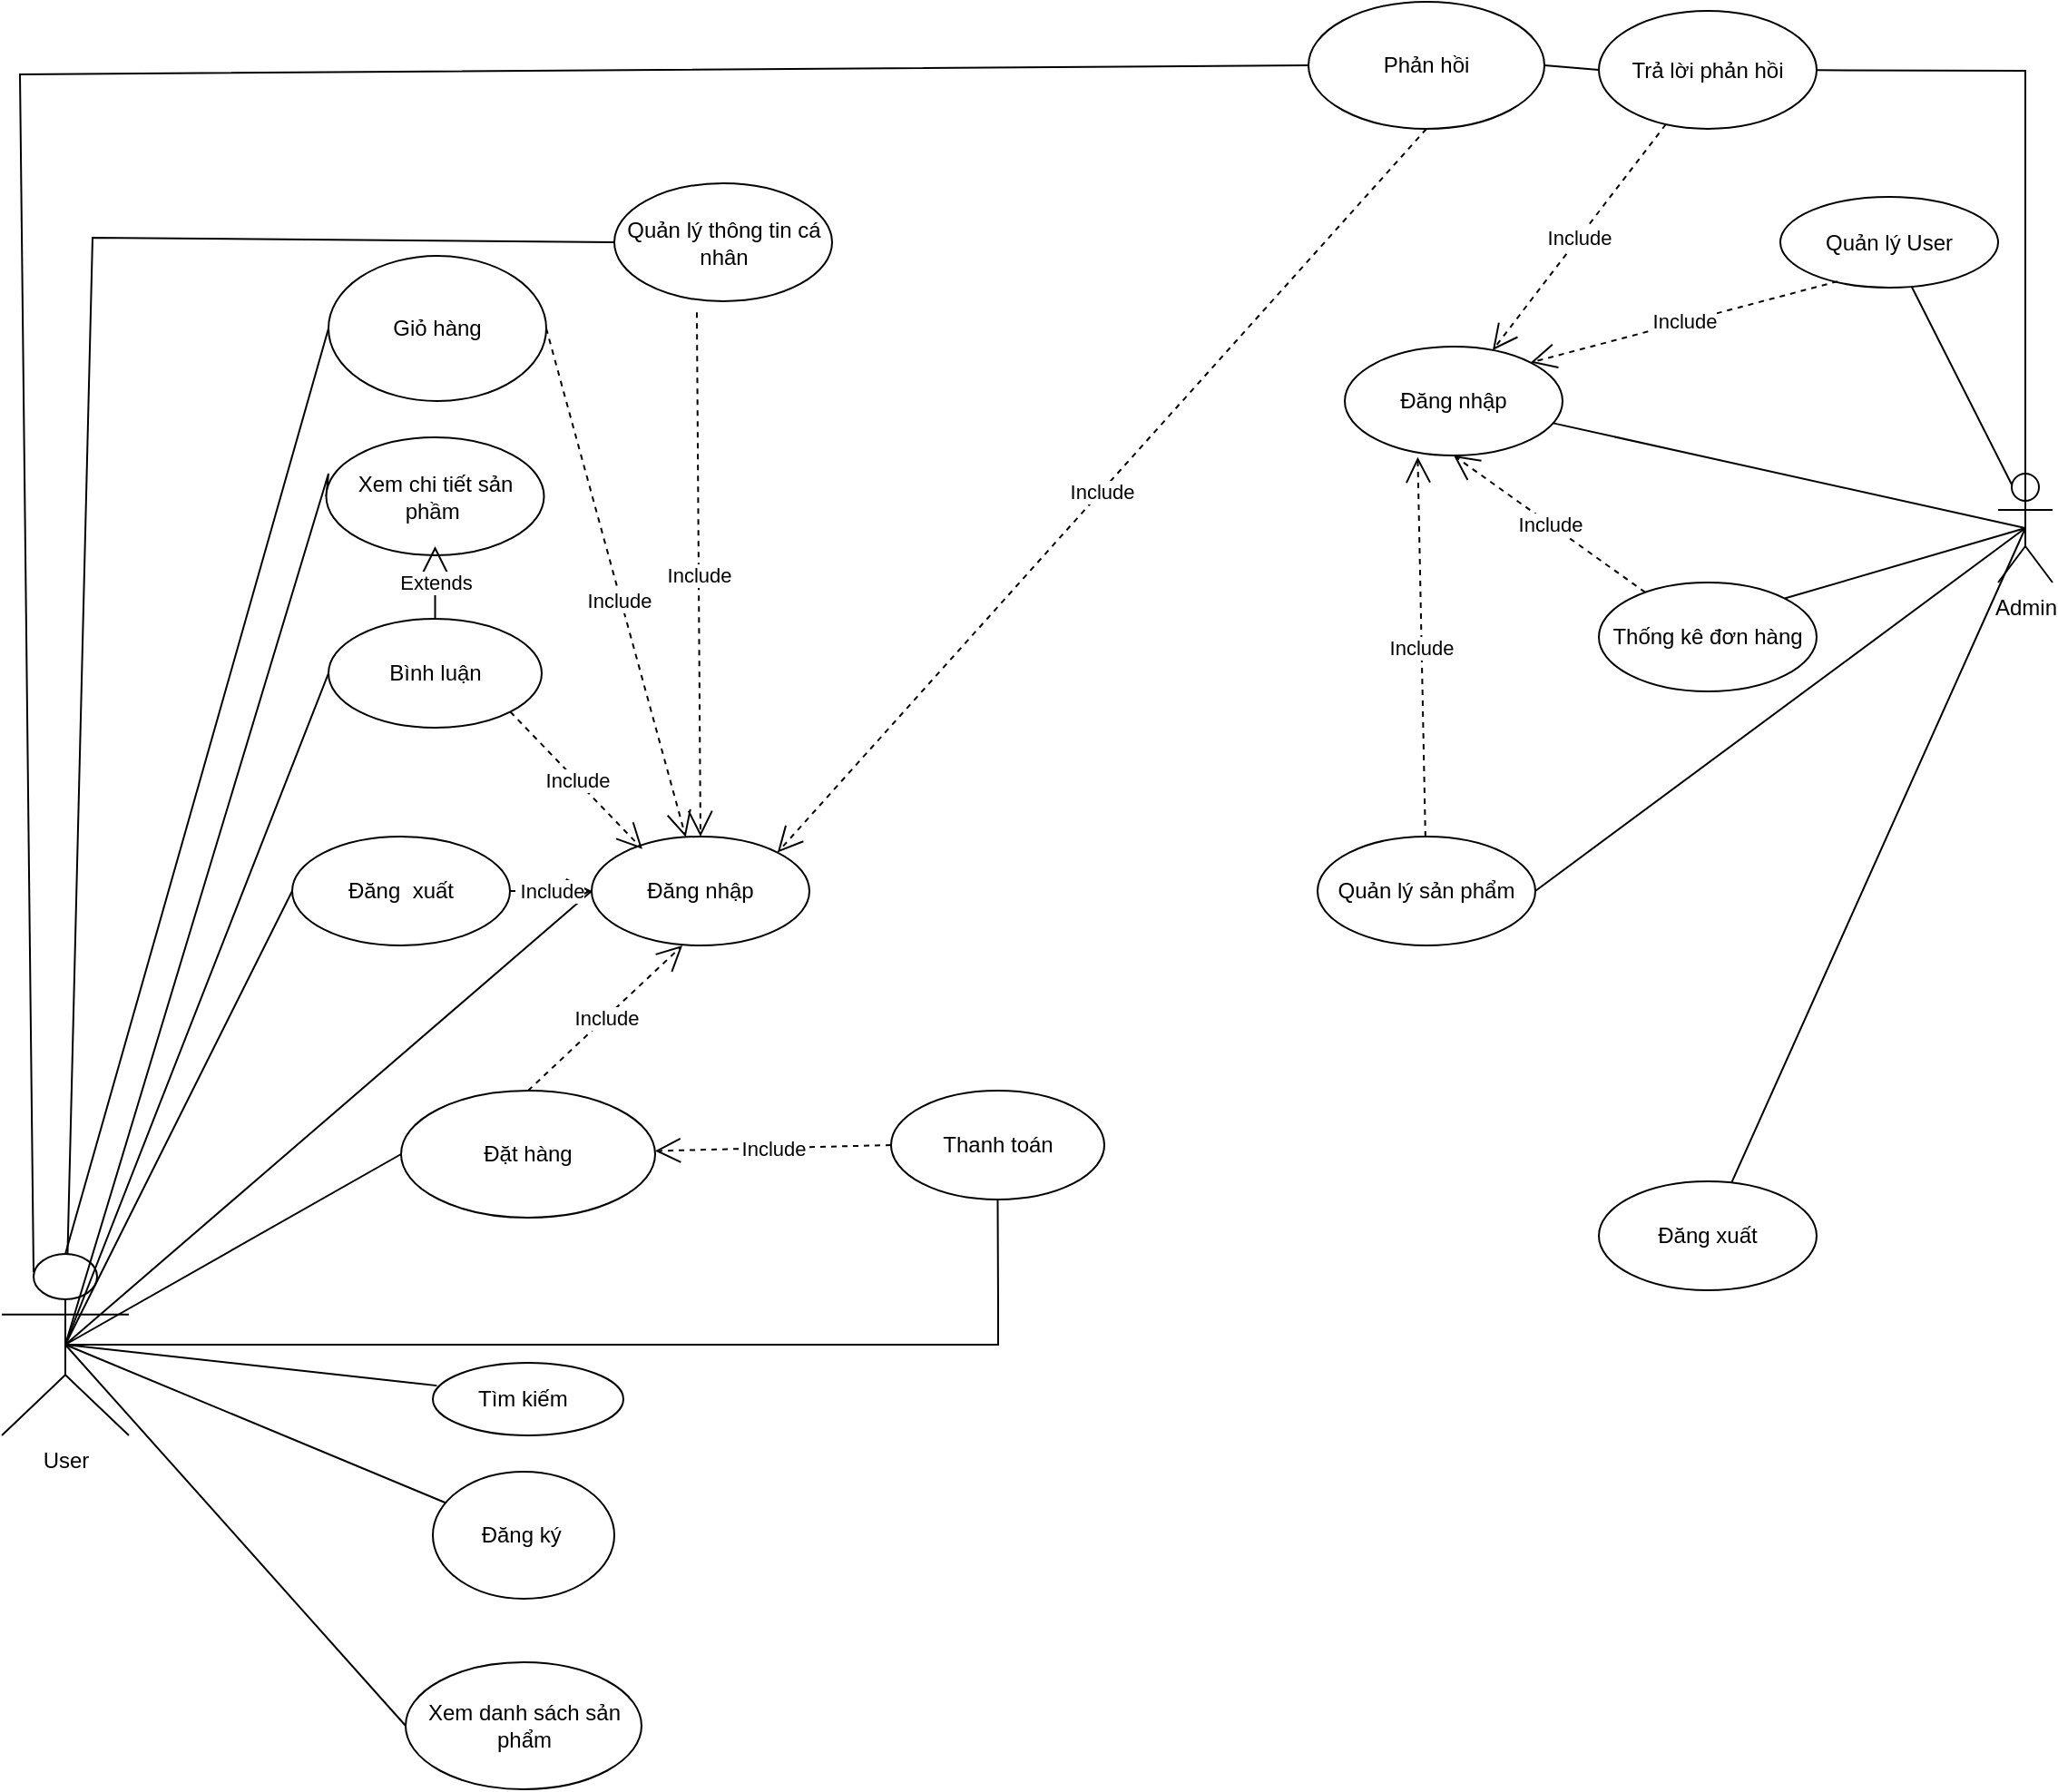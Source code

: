 <mxfile version="15.8.6" type="github">
  <diagram id="0uX6TOpIcJ3kqXLuszo9" name="Page-1">
    <mxGraphModel dx="2029" dy="1731" grid="1" gridSize="10" guides="1" tooltips="1" connect="1" arrows="1" fold="1" page="1" pageScale="1" pageWidth="827" pageHeight="1169" math="0" shadow="0">
      <root>
        <mxCell id="0" />
        <mxCell id="1" parent="0" />
        <mxCell id="vQk_TCHcEZasVmNUSxg1-12" value="User&lt;br&gt;" style="shape=umlActor;verticalLabelPosition=bottom;verticalAlign=top;html=1;outlineConnect=0;" parent="1" vertex="1">
          <mxGeometry x="-260" y="360" width="70" height="100" as="geometry" />
        </mxCell>
        <mxCell id="vQk_TCHcEZasVmNUSxg1-20" value="Admin" style="shape=umlActor;verticalLabelPosition=bottom;verticalAlign=top;html=1;outlineConnect=0;" parent="1" vertex="1">
          <mxGeometry x="840" y="-70" width="30" height="60" as="geometry" />
        </mxCell>
        <mxCell id="vQk_TCHcEZasVmNUSxg1-27" value="" style="endArrow=none;html=1;rounded=0;exitX=0.5;exitY=0.5;exitDx=0;exitDy=0;exitPerimeter=0;" parent="1" source="vQk_TCHcEZasVmNUSxg1-12" target="qNz97zHOUoqoEZT0imf--8" edge="1">
          <mxGeometry width="50" height="50" relative="1" as="geometry">
            <mxPoint x="360" y="520" as="sourcePoint" />
            <mxPoint x="180" y="329" as="targetPoint" />
          </mxGeometry>
        </mxCell>
        <mxCell id="vQk_TCHcEZasVmNUSxg1-28" value="" style="endArrow=none;html=1;rounded=0;exitX=0;exitY=0.5;exitDx=0;exitDy=0;entryX=0.5;entryY=0.5;entryDx=0;entryDy=0;entryPerimeter=0;" parent="1" source="qNz97zHOUoqoEZT0imf--36" target="vQk_TCHcEZasVmNUSxg1-12" edge="1">
          <mxGeometry width="50" height="50" relative="1" as="geometry">
            <mxPoint x="537.99" y="460.02" as="sourcePoint" />
            <mxPoint x="410" y="470" as="targetPoint" />
          </mxGeometry>
        </mxCell>
        <mxCell id="vQk_TCHcEZasVmNUSxg1-29" value="" style="endArrow=none;html=1;rounded=0;entryX=0.5;entryY=0.5;entryDx=0;entryDy=0;entryPerimeter=0;exitX=0;exitY=0.5;exitDx=0;exitDy=0;" parent="1" source="qNz97zHOUoqoEZT0imf--25" target="vQk_TCHcEZasVmNUSxg1-12" edge="1">
          <mxGeometry width="50" height="50" relative="1" as="geometry">
            <mxPoint x="610" y="390" as="sourcePoint" />
            <mxPoint x="507" y="344" as="targetPoint" />
          </mxGeometry>
        </mxCell>
        <mxCell id="vQk_TCHcEZasVmNUSxg1-30" value="" style="endArrow=none;html=1;rounded=0;entryX=0;entryY=0.5;entryDx=0;entryDy=0;exitX=0.5;exitY=0.5;exitDx=0;exitDy=0;exitPerimeter=0;" parent="1" source="vQk_TCHcEZasVmNUSxg1-12" target="qNz97zHOUoqoEZT0imf--6" edge="1">
          <mxGeometry width="50" height="50" relative="1" as="geometry">
            <mxPoint x="45" y="400" as="sourcePoint" />
            <mxPoint x="171.968" y="531.346" as="targetPoint" />
            <Array as="points">
              <mxPoint x="-80" y="-70" />
            </Array>
          </mxGeometry>
        </mxCell>
        <mxCell id="vQk_TCHcEZasVmNUSxg1-31" value="" style="endArrow=none;html=1;rounded=0;entryX=0.021;entryY=0.314;entryDx=0;entryDy=0;entryPerimeter=0;exitX=0.5;exitY=0.5;exitDx=0;exitDy=0;exitPerimeter=0;" parent="1" source="vQk_TCHcEZasVmNUSxg1-12" target="qNz97zHOUoqoEZT0imf--4" edge="1">
          <mxGeometry width="50" height="50" relative="1" as="geometry">
            <mxPoint x="360" y="520" as="sourcePoint" />
            <mxPoint x="154.645" y="455.858" as="targetPoint" />
          </mxGeometry>
        </mxCell>
        <mxCell id="vQk_TCHcEZasVmNUSxg1-32" value="" style="endArrow=none;html=1;rounded=0;entryX=0;entryY=0.5;entryDx=0;entryDy=0;exitX=0.5;exitY=0.5;exitDx=0;exitDy=0;exitPerimeter=0;" parent="1" source="vQk_TCHcEZasVmNUSxg1-12" target="qNz97zHOUoqoEZT0imf--7" edge="1">
          <mxGeometry width="50" height="50" relative="1" as="geometry">
            <mxPoint x="45" y="400" as="sourcePoint" />
            <mxPoint x="145" y="631" as="targetPoint" />
          </mxGeometry>
        </mxCell>
        <mxCell id="vQk_TCHcEZasVmNUSxg1-33" value="" style="endArrow=none;html=1;rounded=0;entryX=0;entryY=0.5;entryDx=0;entryDy=0;exitX=0.5;exitY=0.5;exitDx=0;exitDy=0;exitPerimeter=0;" parent="1" source="vQk_TCHcEZasVmNUSxg1-12" target="qNz97zHOUoqoEZT0imf--5" edge="1">
          <mxGeometry width="50" height="50" relative="1" as="geometry">
            <mxPoint x="360" y="520" as="sourcePoint" />
            <mxPoint x="149" y="401" as="targetPoint" />
          </mxGeometry>
        </mxCell>
        <mxCell id="qNz97zHOUoqoEZT0imf--4" value="Tìm kiếm&amp;nbsp;&amp;nbsp;" style="ellipse;whiteSpace=wrap;html=1;" parent="1" vertex="1">
          <mxGeometry x="-22.5" y="420" width="105" height="40" as="geometry" />
        </mxCell>
        <mxCell id="qNz97zHOUoqoEZT0imf--5" value="Đăng nhập" style="ellipse;whiteSpace=wrap;html=1;" parent="1" vertex="1">
          <mxGeometry x="65" y="130" width="120" height="60" as="geometry" />
        </mxCell>
        <mxCell id="qNz97zHOUoqoEZT0imf--6" value="Xem chi tiết sản phầm&amp;nbsp;" style="ellipse;whiteSpace=wrap;html=1;" parent="1" vertex="1">
          <mxGeometry x="-81.25" y="-90" width="120" height="65" as="geometry" />
        </mxCell>
        <mxCell id="qNz97zHOUoqoEZT0imf--7" value="Đặt hàng" style="ellipse;whiteSpace=wrap;html=1;" parent="1" vertex="1">
          <mxGeometry x="-40" y="270" width="140" height="70" as="geometry" />
        </mxCell>
        <mxCell id="qNz97zHOUoqoEZT0imf--8" value="Đăng ký&amp;nbsp;" style="ellipse;whiteSpace=wrap;html=1;" parent="1" vertex="1">
          <mxGeometry x="-22.5" y="480" width="100" height="70" as="geometry" />
        </mxCell>
        <mxCell id="qNz97zHOUoqoEZT0imf--10" value="Thanh toán" style="ellipse;whiteSpace=wrap;html=1;" parent="1" vertex="1">
          <mxGeometry x="230" y="270" width="117.5" height="60" as="geometry" />
        </mxCell>
        <mxCell id="qNz97zHOUoqoEZT0imf--11" value="Đăng&amp;nbsp; xuất" style="ellipse;whiteSpace=wrap;html=1;" parent="1" vertex="1">
          <mxGeometry x="-100" y="130" width="120" height="60" as="geometry" />
        </mxCell>
        <mxCell id="qNz97zHOUoqoEZT0imf--13" value="Include" style="endArrow=open;endSize=12;dashed=1;html=1;rounded=0;exitX=0;exitY=0.5;exitDx=0;exitDy=0;" parent="1" source="qNz97zHOUoqoEZT0imf--10" target="qNz97zHOUoqoEZT0imf--7" edge="1">
          <mxGeometry width="160" relative="1" as="geometry">
            <mxPoint x="330" y="490" as="sourcePoint" />
            <mxPoint x="211" y="590" as="targetPoint" />
          </mxGeometry>
        </mxCell>
        <mxCell id="qNz97zHOUoqoEZT0imf--19" value="" style="endArrow=none;html=1;rounded=0;entryX=0;entryY=0.5;entryDx=0;entryDy=0;exitX=0.5;exitY=0.5;exitDx=0;exitDy=0;exitPerimeter=0;" parent="1" source="vQk_TCHcEZasVmNUSxg1-12" target="qNz97zHOUoqoEZT0imf--11" edge="1">
          <mxGeometry width="50" height="50" relative="1" as="geometry">
            <mxPoint x="50" y="400" as="sourcePoint" />
            <mxPoint x="620" y="409.016" as="targetPoint" />
          </mxGeometry>
        </mxCell>
        <mxCell id="qNz97zHOUoqoEZT0imf--20" value="" style="endArrow=none;html=1;rounded=0;exitX=0.5;exitY=0.5;exitDx=0;exitDy=0;exitPerimeter=0;entryX=0.5;entryY=1;entryDx=0;entryDy=0;" parent="1" source="vQk_TCHcEZasVmNUSxg1-12" target="qNz97zHOUoqoEZT0imf--10" edge="1">
          <mxGeometry width="50" height="50" relative="1" as="geometry">
            <mxPoint x="518" y="561" as="sourcePoint" />
            <mxPoint x="630" y="419.016" as="targetPoint" />
            <Array as="points">
              <mxPoint x="289" y="410" />
              <mxPoint x="289" y="390" />
            </Array>
          </mxGeometry>
        </mxCell>
        <mxCell id="qNz97zHOUoqoEZT0imf--23" value="Include" style="endArrow=open;endSize=12;dashed=1;html=1;rounded=0;exitX=0.5;exitY=0;exitDx=0;exitDy=0;entryX=0.417;entryY=1;entryDx=0;entryDy=0;entryPerimeter=0;" parent="1" source="qNz97zHOUoqoEZT0imf--7" target="qNz97zHOUoqoEZT0imf--5" edge="1">
          <mxGeometry width="160" relative="1" as="geometry">
            <mxPoint x="190" y="260" as="sourcePoint" />
            <mxPoint x="350" y="260" as="targetPoint" />
          </mxGeometry>
        </mxCell>
        <mxCell id="qNz97zHOUoqoEZT0imf--25" value="Bình luận" style="ellipse;whiteSpace=wrap;html=1;" parent="1" vertex="1">
          <mxGeometry x="-80" y="10" width="117.5" height="60" as="geometry" />
        </mxCell>
        <mxCell id="qNz97zHOUoqoEZT0imf--26" value="Extends" style="endArrow=block;endSize=16;endFill=0;html=1;rounded=0;entryX=0.5;entryY=0.923;entryDx=0;entryDy=0;entryPerimeter=0;" parent="1" source="qNz97zHOUoqoEZT0imf--25" target="qNz97zHOUoqoEZT0imf--6" edge="1">
          <mxGeometry width="160" relative="1" as="geometry">
            <mxPoint x="160" y="270" as="sourcePoint" />
            <mxPoint x="320" y="270" as="targetPoint" />
          </mxGeometry>
        </mxCell>
        <mxCell id="qNz97zHOUoqoEZT0imf--27" value="Include" style="endArrow=open;endSize=12;dashed=1;html=1;rounded=0;entryX=0;entryY=0.5;entryDx=0;entryDy=0;exitX=1;exitY=0.5;exitDx=0;exitDy=0;" parent="1" source="qNz97zHOUoqoEZT0imf--11" target="qNz97zHOUoqoEZT0imf--5" edge="1">
          <mxGeometry width="160" relative="1" as="geometry">
            <mxPoint x="260.0" y="170" as="sourcePoint" />
            <mxPoint x="195.0" y="170" as="targetPoint" />
          </mxGeometry>
        </mxCell>
        <mxCell id="qNz97zHOUoqoEZT0imf--28" value="Include" style="endArrow=open;endSize=12;dashed=1;html=1;rounded=0;exitX=1;exitY=1;exitDx=0;exitDy=0;entryX=0.233;entryY=0.114;entryDx=0;entryDy=0;entryPerimeter=0;" parent="1" source="qNz97zHOUoqoEZT0imf--25" target="qNz97zHOUoqoEZT0imf--5" edge="1">
          <mxGeometry width="160" relative="1" as="geometry">
            <mxPoint x="260.0" y="170" as="sourcePoint" />
            <mxPoint x="195.0" y="170" as="targetPoint" />
          </mxGeometry>
        </mxCell>
        <mxCell id="qNz97zHOUoqoEZT0imf--29" value="Quản lý thông tin cá nhân" style="ellipse;whiteSpace=wrap;html=1;" parent="1" vertex="1">
          <mxGeometry x="77.5" y="-230" width="120" height="65" as="geometry" />
        </mxCell>
        <mxCell id="qNz97zHOUoqoEZT0imf--30" value="" style="endArrow=none;html=1;rounded=0;entryX=0;entryY=0.5;entryDx=0;entryDy=0;" parent="1" source="vQk_TCHcEZasVmNUSxg1-12" target="qNz97zHOUoqoEZT0imf--29" edge="1">
          <mxGeometry width="50" height="50" relative="1" as="geometry">
            <mxPoint x="-195" y="400" as="sourcePoint" />
            <mxPoint x="-70.0" y="-67.5" as="targetPoint" />
            <Array as="points">
              <mxPoint x="-210" y="-200" />
            </Array>
          </mxGeometry>
        </mxCell>
        <mxCell id="qNz97zHOUoqoEZT0imf--31" value="Include" style="endArrow=open;endSize=12;dashed=1;html=1;rounded=0;entryX=0.5;entryY=0;entryDx=0;entryDy=0;exitX=0.379;exitY=1.095;exitDx=0;exitDy=0;exitPerimeter=0;" parent="1" source="qNz97zHOUoqoEZT0imf--29" target="qNz97zHOUoqoEZT0imf--5" edge="1">
          <mxGeometry width="160" relative="1" as="geometry">
            <mxPoint x="260.0" y="170" as="sourcePoint" />
            <mxPoint x="195.0" y="170" as="targetPoint" />
          </mxGeometry>
        </mxCell>
        <mxCell id="qNz97zHOUoqoEZT0imf--36" value="Xem danh sách sản phẩm" style="ellipse;whiteSpace=wrap;html=1;" parent="1" vertex="1">
          <mxGeometry x="-37.5" y="585" width="130" height="70" as="geometry" />
        </mxCell>
        <mxCell id="qNz97zHOUoqoEZT0imf--39" value="Phản hồi" style="ellipse;whiteSpace=wrap;html=1;" parent="1" vertex="1">
          <mxGeometry x="460" y="-330" width="130" height="70" as="geometry" />
        </mxCell>
        <mxCell id="qNz97zHOUoqoEZT0imf--41" value="" style="endArrow=none;html=1;rounded=0;entryX=0.25;entryY=0.1;entryDx=0;entryDy=0;entryPerimeter=0;exitX=0;exitY=0.5;exitDx=0;exitDy=0;" parent="1" source="qNz97zHOUoqoEZT0imf--39" target="vQk_TCHcEZasVmNUSxg1-12" edge="1">
          <mxGeometry width="50" height="50" relative="1" as="geometry">
            <mxPoint x="-330" y="250" as="sourcePoint" />
            <mxPoint x="-300" y="520" as="targetPoint" />
            <Array as="points">
              <mxPoint x="-250" y="-290" />
            </Array>
          </mxGeometry>
        </mxCell>
        <mxCell id="qNz97zHOUoqoEZT0imf--42" value="Include" style="endArrow=open;endSize=12;dashed=1;html=1;rounded=0;entryX=1;entryY=0;entryDx=0;entryDy=0;exitX=0.5;exitY=1;exitDx=0;exitDy=0;" parent="1" source="qNz97zHOUoqoEZT0imf--39" target="qNz97zHOUoqoEZT0imf--5" edge="1">
          <mxGeometry width="160" relative="1" as="geometry">
            <mxPoint x="132.98" y="-148.825" as="sourcePoint" />
            <mxPoint x="135" y="140" as="targetPoint" />
          </mxGeometry>
        </mxCell>
        <mxCell id="qNz97zHOUoqoEZT0imf--44" value="Đăng nhập" style="ellipse;whiteSpace=wrap;html=1;" parent="1" vertex="1">
          <mxGeometry x="480" y="-140" width="120" height="60" as="geometry" />
        </mxCell>
        <mxCell id="qNz97zHOUoqoEZT0imf--45" value="" style="endArrow=none;html=1;rounded=0;exitX=0.5;exitY=0.5;exitDx=0;exitDy=0;exitPerimeter=0;" parent="1" source="vQk_TCHcEZasVmNUSxg1-20" target="qNz97zHOUoqoEZT0imf--44" edge="1">
          <mxGeometry width="50" height="50" relative="1" as="geometry">
            <mxPoint x="870" y="120" as="sourcePoint" />
            <mxPoint x="610" y="130" as="targetPoint" />
            <Array as="points" />
          </mxGeometry>
        </mxCell>
        <mxCell id="qNz97zHOUoqoEZT0imf--47" value="Include" style="endArrow=open;endSize=12;dashed=1;html=1;rounded=0;" parent="1" source="qNz97zHOUoqoEZT0imf--48" target="qNz97zHOUoqoEZT0imf--44" edge="1">
          <mxGeometry width="160" relative="1" as="geometry">
            <mxPoint x="132.98" y="-148.825" as="sourcePoint" />
            <mxPoint x="135" y="140" as="targetPoint" />
          </mxGeometry>
        </mxCell>
        <mxCell id="qNz97zHOUoqoEZT0imf--48" value="Trả lời phản hồi" style="ellipse;whiteSpace=wrap;html=1;" parent="1" vertex="1">
          <mxGeometry x="620" y="-325" width="120" height="65" as="geometry" />
        </mxCell>
        <mxCell id="qNz97zHOUoqoEZT0imf--49" value="" style="endArrow=none;html=1;rounded=0;exitX=0.5;exitY=0.5;exitDx=0;exitDy=0;exitPerimeter=0;" parent="1" source="vQk_TCHcEZasVmNUSxg1-20" target="qNz97zHOUoqoEZT0imf--48" edge="1">
          <mxGeometry width="50" height="50" relative="1" as="geometry">
            <mxPoint x="800" y="-50" as="sourcePoint" />
            <mxPoint x="674.564" y="14.522" as="targetPoint" />
            <Array as="points">
              <mxPoint x="855" y="-292" />
            </Array>
          </mxGeometry>
        </mxCell>
        <mxCell id="qNz97zHOUoqoEZT0imf--50" value="" style="endArrow=none;html=1;rounded=0;entryX=1;entryY=0.5;entryDx=0;entryDy=0;exitX=0;exitY=0.5;exitDx=0;exitDy=0;" parent="1" source="qNz97zHOUoqoEZT0imf--48" target="qNz97zHOUoqoEZT0imf--39" edge="1">
          <mxGeometry width="50" height="50" relative="1" as="geometry">
            <mxPoint x="850" y="130" as="sourcePoint" />
            <mxPoint x="843.131" y="-259.907" as="targetPoint" />
            <Array as="points" />
          </mxGeometry>
        </mxCell>
        <mxCell id="qNz97zHOUoqoEZT0imf--51" value="Đăng xuất" style="ellipse;whiteSpace=wrap;html=1;" parent="1" vertex="1">
          <mxGeometry x="620" y="320" width="120" height="60" as="geometry" />
        </mxCell>
        <mxCell id="qNz97zHOUoqoEZT0imf--52" value="Quản lý User" style="ellipse;whiteSpace=wrap;html=1;" parent="1" vertex="1">
          <mxGeometry x="720" y="-222.5" width="120" height="50" as="geometry" />
        </mxCell>
        <mxCell id="qNz97zHOUoqoEZT0imf--54" value="" style="endArrow=none;html=1;rounded=0;exitX=0.5;exitY=0.5;exitDx=0;exitDy=0;exitPerimeter=0;" parent="1" source="vQk_TCHcEZasVmNUSxg1-20" target="qNz97zHOUoqoEZT0imf--51" edge="1">
          <mxGeometry width="50" height="50" relative="1" as="geometry">
            <mxPoint x="865" y="-30" as="sourcePoint" />
            <mxPoint x="711.091" y="-252.074" as="targetPoint" />
            <Array as="points" />
          </mxGeometry>
        </mxCell>
        <mxCell id="qNz97zHOUoqoEZT0imf--55" value="" style="endArrow=none;html=1;rounded=0;exitX=0.25;exitY=0.1;exitDx=0;exitDy=0;exitPerimeter=0;" parent="1" source="vQk_TCHcEZasVmNUSxg1-20" target="qNz97zHOUoqoEZT0imf--52" edge="1">
          <mxGeometry width="50" height="50" relative="1" as="geometry">
            <mxPoint x="850" y="-40" as="sourcePoint" />
            <mxPoint x="709.067" y="201.555" as="targetPoint" />
            <Array as="points" />
          </mxGeometry>
        </mxCell>
        <mxCell id="qNz97zHOUoqoEZT0imf--56" value="Include" style="endArrow=open;endSize=12;dashed=1;html=1;rounded=0;entryX=1;entryY=0;entryDx=0;entryDy=0;exitX=0.263;exitY=0.931;exitDx=0;exitDy=0;exitPerimeter=0;" parent="1" source="qNz97zHOUoqoEZT0imf--52" target="qNz97zHOUoqoEZT0imf--44" edge="1">
          <mxGeometry width="160" relative="1" as="geometry">
            <mxPoint x="132.98" y="-148.825" as="sourcePoint" />
            <mxPoint x="135" y="140" as="targetPoint" />
          </mxGeometry>
        </mxCell>
        <mxCell id="qNz97zHOUoqoEZT0imf--57" value="Thống kê đơn hàng" style="ellipse;whiteSpace=wrap;html=1;" parent="1" vertex="1">
          <mxGeometry x="620" y="-10" width="120" height="60" as="geometry" />
        </mxCell>
        <mxCell id="qNz97zHOUoqoEZT0imf--60" value="" style="endArrow=none;html=1;rounded=0;exitX=0.5;exitY=0.5;exitDx=0;exitDy=0;exitPerimeter=0;entryX=1;entryY=0;entryDx=0;entryDy=0;" parent="1" source="vQk_TCHcEZasVmNUSxg1-20" target="qNz97zHOUoqoEZT0imf--57" edge="1">
          <mxGeometry width="50" height="50" relative="1" as="geometry">
            <mxPoint x="865" y="-30" as="sourcePoint" />
            <mxPoint x="745.834" y="-54.016" as="targetPoint" />
            <Array as="points" />
          </mxGeometry>
        </mxCell>
        <mxCell id="qNz97zHOUoqoEZT0imf--61" value="Include" style="endArrow=open;endSize=12;dashed=1;html=1;rounded=0;entryX=0.5;entryY=1;entryDx=0;entryDy=0;" parent="1" source="qNz97zHOUoqoEZT0imf--57" target="qNz97zHOUoqoEZT0imf--44" edge="1">
          <mxGeometry width="160" relative="1" as="geometry">
            <mxPoint x="260.0" y="170" as="sourcePoint" />
            <mxPoint x="195.0" y="170" as="targetPoint" />
          </mxGeometry>
        </mxCell>
        <mxCell id="qNz97zHOUoqoEZT0imf--62" value="Quản lý sản phẩm" style="ellipse;whiteSpace=wrap;html=1;" parent="1" vertex="1">
          <mxGeometry x="465" y="130" width="120" height="60" as="geometry" />
        </mxCell>
        <mxCell id="qNz97zHOUoqoEZT0imf--63" value="" style="endArrow=none;html=1;rounded=0;entryX=1;entryY=0.5;entryDx=0;entryDy=0;exitX=0.5;exitY=0.5;exitDx=0;exitDy=0;exitPerimeter=0;" parent="1" source="vQk_TCHcEZasVmNUSxg1-20" target="qNz97zHOUoqoEZT0imf--62" edge="1">
          <mxGeometry width="50" height="50" relative="1" as="geometry">
            <mxPoint x="810" as="sourcePoint" />
            <mxPoint x="732.426" y="8.787" as="targetPoint" />
            <Array as="points" />
          </mxGeometry>
        </mxCell>
        <mxCell id="qNz97zHOUoqoEZT0imf--64" value="Include" style="endArrow=open;endSize=12;dashed=1;html=1;rounded=0;entryX=0.335;entryY=1.014;entryDx=0;entryDy=0;entryPerimeter=0;" parent="1" source="qNz97zHOUoqoEZT0imf--62" target="qNz97zHOUoqoEZT0imf--44" edge="1">
          <mxGeometry width="160" relative="1" as="geometry">
            <mxPoint x="655.592" y="5.423" as="sourcePoint" />
            <mxPoint x="550" y="-70" as="targetPoint" />
          </mxGeometry>
        </mxCell>
        <mxCell id="Zq0tHu78Xk7im9dFQuVn-1" value="Giỏ hàng" style="ellipse;whiteSpace=wrap;html=1;" parent="1" vertex="1">
          <mxGeometry x="-80" y="-190" width="120" height="80" as="geometry" />
        </mxCell>
        <mxCell id="Zq0tHu78Xk7im9dFQuVn-4" value="" style="endArrow=none;html=1;rounded=0;exitX=0.5;exitY=0;exitDx=0;exitDy=0;exitPerimeter=0;entryX=0;entryY=0.5;entryDx=0;entryDy=0;" parent="1" source="vQk_TCHcEZasVmNUSxg1-12" target="Zq0tHu78Xk7im9dFQuVn-1" edge="1">
          <mxGeometry width="50" height="50" relative="1" as="geometry">
            <mxPoint x="350" y="190" as="sourcePoint" />
            <mxPoint x="-100" y="-130" as="targetPoint" />
          </mxGeometry>
        </mxCell>
        <mxCell id="Zq0tHu78Xk7im9dFQuVn-5" value="Include" style="endArrow=open;endSize=12;dashed=1;html=1;rounded=0;exitX=1;exitY=0.5;exitDx=0;exitDy=0;" parent="1" source="Zq0tHu78Xk7im9dFQuVn-1" target="qNz97zHOUoqoEZT0imf--5" edge="1">
          <mxGeometry x="0.068" y="-1" width="160" relative="1" as="geometry">
            <mxPoint x="300" y="-70" as="sourcePoint" />
            <mxPoint x="460" y="-70" as="targetPoint" />
            <mxPoint as="offset" />
          </mxGeometry>
        </mxCell>
      </root>
    </mxGraphModel>
  </diagram>
</mxfile>

